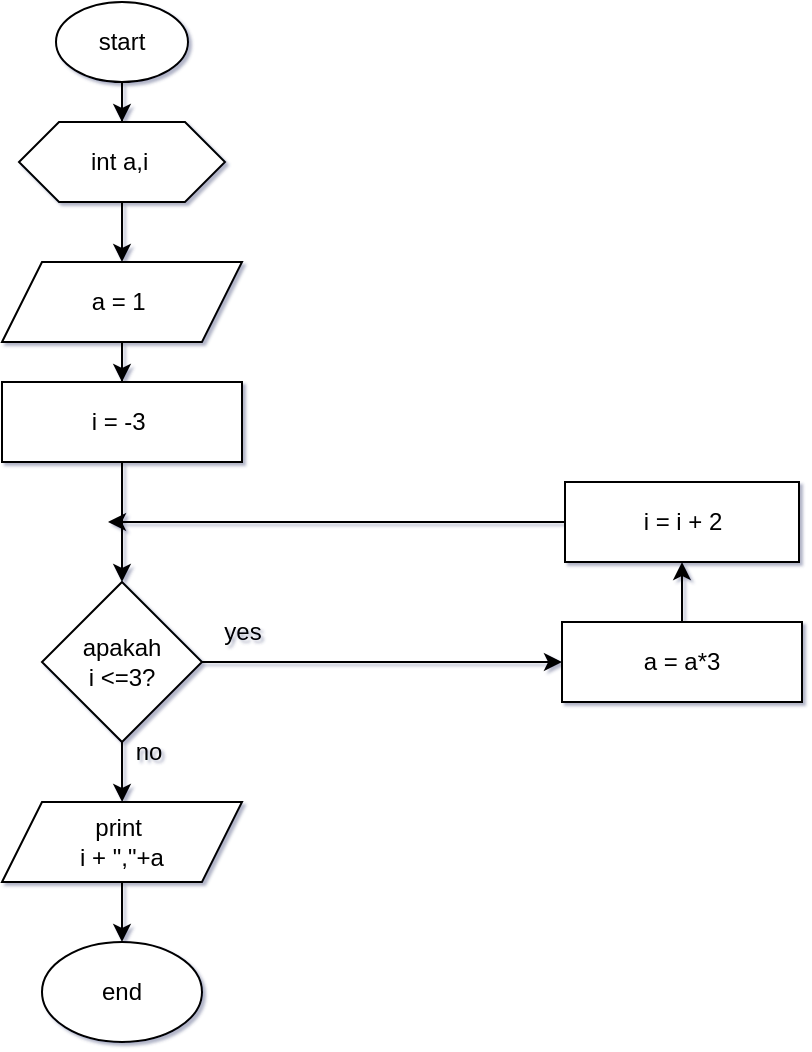 <mxfile version="24.7.17">
  <diagram name="Halaman-1" id="V98eiDH_QE4i7cMpUUpd">
    <mxGraphModel dx="1451" dy="560" grid="1" gridSize="10" guides="1" tooltips="1" connect="1" arrows="1" fold="1" page="1" pageScale="1" pageWidth="827" pageHeight="1169" math="0" shadow="1">
      <root>
        <mxCell id="0" />
        <mxCell id="1" parent="0" />
        <mxCell id="2AFQ3nG_j6s1H5_SHPaX-9" value="" style="edgeStyle=orthogonalEdgeStyle;rounded=0;orthogonalLoop=1;jettySize=auto;html=1;shadow=0;" edge="1" parent="1" source="2AFQ3nG_j6s1H5_SHPaX-1" target="2AFQ3nG_j6s1H5_SHPaX-8">
          <mxGeometry relative="1" as="geometry" />
        </mxCell>
        <mxCell id="2AFQ3nG_j6s1H5_SHPaX-1" value="start" style="ellipse;whiteSpace=wrap;html=1;shadow=0;" vertex="1" parent="1">
          <mxGeometry x="414" y="30" width="66" height="40" as="geometry" />
        </mxCell>
        <mxCell id="2AFQ3nG_j6s1H5_SHPaX-11" value="" style="edgeStyle=orthogonalEdgeStyle;rounded=0;orthogonalLoop=1;jettySize=auto;html=1;shadow=0;" edge="1" parent="1" source="2AFQ3nG_j6s1H5_SHPaX-8" target="2AFQ3nG_j6s1H5_SHPaX-10">
          <mxGeometry relative="1" as="geometry" />
        </mxCell>
        <mxCell id="2AFQ3nG_j6s1H5_SHPaX-8" value="int a,i&amp;nbsp;" style="shape=hexagon;perimeter=hexagonPerimeter2;whiteSpace=wrap;html=1;fixedSize=1;shadow=0;" vertex="1" parent="1">
          <mxGeometry x="395.5" y="90" width="103" height="40" as="geometry" />
        </mxCell>
        <mxCell id="2AFQ3nG_j6s1H5_SHPaX-13" value="" style="edgeStyle=orthogonalEdgeStyle;rounded=0;orthogonalLoop=1;jettySize=auto;html=1;shadow=0;" edge="1" parent="1" source="2AFQ3nG_j6s1H5_SHPaX-10" target="2AFQ3nG_j6s1H5_SHPaX-12">
          <mxGeometry relative="1" as="geometry" />
        </mxCell>
        <mxCell id="2AFQ3nG_j6s1H5_SHPaX-10" value="a = 1&amp;nbsp;" style="shape=parallelogram;perimeter=parallelogramPerimeter;whiteSpace=wrap;html=1;fixedSize=1;shadow=0;" vertex="1" parent="1">
          <mxGeometry x="387" y="160" width="120" height="40" as="geometry" />
        </mxCell>
        <mxCell id="2AFQ3nG_j6s1H5_SHPaX-15" value="" style="edgeStyle=orthogonalEdgeStyle;rounded=0;orthogonalLoop=1;jettySize=auto;html=1;shadow=0;" edge="1" parent="1" source="2AFQ3nG_j6s1H5_SHPaX-12" target="2AFQ3nG_j6s1H5_SHPaX-14">
          <mxGeometry relative="1" as="geometry" />
        </mxCell>
        <mxCell id="2AFQ3nG_j6s1H5_SHPaX-12" value="i = -3&amp;nbsp;" style="whiteSpace=wrap;html=1;shadow=0;" vertex="1" parent="1">
          <mxGeometry x="387" y="220" width="120" height="40" as="geometry" />
        </mxCell>
        <mxCell id="2AFQ3nG_j6s1H5_SHPaX-17" value="" style="edgeStyle=orthogonalEdgeStyle;rounded=0;orthogonalLoop=1;jettySize=auto;html=1;shadow=0;" edge="1" parent="1" source="2AFQ3nG_j6s1H5_SHPaX-14">
          <mxGeometry relative="1" as="geometry">
            <mxPoint x="447.067" y="430" as="targetPoint" />
          </mxGeometry>
        </mxCell>
        <mxCell id="2AFQ3nG_j6s1H5_SHPaX-26" value="" style="edgeStyle=orthogonalEdgeStyle;rounded=0;orthogonalLoop=1;jettySize=auto;html=1;shadow=0;" edge="1" parent="1" source="2AFQ3nG_j6s1H5_SHPaX-14" target="2AFQ3nG_j6s1H5_SHPaX-25">
          <mxGeometry relative="1" as="geometry" />
        </mxCell>
        <mxCell id="2AFQ3nG_j6s1H5_SHPaX-14" value="apakah&lt;div&gt;&amp;nbsp;i &amp;lt;=3?&amp;nbsp;&lt;/div&gt;" style="rhombus;whiteSpace=wrap;html=1;shadow=0;" vertex="1" parent="1">
          <mxGeometry x="407" y="320" width="80" height="80" as="geometry" />
        </mxCell>
        <mxCell id="2AFQ3nG_j6s1H5_SHPaX-24" value="" style="edgeStyle=orthogonalEdgeStyle;rounded=0;orthogonalLoop=1;jettySize=auto;html=1;shadow=0;" edge="1" parent="1" source="2AFQ3nG_j6s1H5_SHPaX-21" target="2AFQ3nG_j6s1H5_SHPaX-23">
          <mxGeometry relative="1" as="geometry" />
        </mxCell>
        <mxCell id="2AFQ3nG_j6s1H5_SHPaX-21" value="print&amp;nbsp;&lt;div&gt;i + &quot;,&quot;+a&lt;/div&gt;" style="shape=parallelogram;perimeter=parallelogramPerimeter;whiteSpace=wrap;html=1;fixedSize=1;shadow=0;" vertex="1" parent="1">
          <mxGeometry x="387" y="430" width="120" height="40" as="geometry" />
        </mxCell>
        <mxCell id="2AFQ3nG_j6s1H5_SHPaX-23" value="end" style="ellipse;whiteSpace=wrap;html=1;shadow=0;" vertex="1" parent="1">
          <mxGeometry x="407" y="500" width="80" height="50" as="geometry" />
        </mxCell>
        <mxCell id="2AFQ3nG_j6s1H5_SHPaX-28" value="" style="edgeStyle=orthogonalEdgeStyle;rounded=0;orthogonalLoop=1;jettySize=auto;html=1;shadow=0;" edge="1" parent="1" source="2AFQ3nG_j6s1H5_SHPaX-25" target="2AFQ3nG_j6s1H5_SHPaX-27">
          <mxGeometry relative="1" as="geometry" />
        </mxCell>
        <mxCell id="2AFQ3nG_j6s1H5_SHPaX-25" value="a = a*3" style="whiteSpace=wrap;html=1;shadow=0;" vertex="1" parent="1">
          <mxGeometry x="667" y="340" width="120" height="40" as="geometry" />
        </mxCell>
        <mxCell id="2AFQ3nG_j6s1H5_SHPaX-29" style="edgeStyle=orthogonalEdgeStyle;rounded=0;orthogonalLoop=1;jettySize=auto;html=1;shadow=0;" edge="1" parent="1" source="2AFQ3nG_j6s1H5_SHPaX-27">
          <mxGeometry relative="1" as="geometry">
            <mxPoint x="440" y="290" as="targetPoint" />
          </mxGeometry>
        </mxCell>
        <mxCell id="2AFQ3nG_j6s1H5_SHPaX-27" value="i = i + 2" style="whiteSpace=wrap;html=1;shadow=0;" vertex="1" parent="1">
          <mxGeometry x="668.5" y="270" width="117" height="40" as="geometry" />
        </mxCell>
        <mxCell id="2AFQ3nG_j6s1H5_SHPaX-30" value="yes" style="text;html=1;align=center;verticalAlign=middle;resizable=0;points=[];autosize=1;strokeColor=none;fillColor=none;shadow=0;" vertex="1" parent="1">
          <mxGeometry x="487" y="330" width="40" height="30" as="geometry" />
        </mxCell>
        <mxCell id="2AFQ3nG_j6s1H5_SHPaX-31" value="no" style="text;html=1;align=center;verticalAlign=middle;resizable=0;points=[];autosize=1;strokeColor=none;fillColor=none;shadow=0;" vertex="1" parent="1">
          <mxGeometry x="440" y="390" width="40" height="30" as="geometry" />
        </mxCell>
      </root>
    </mxGraphModel>
  </diagram>
</mxfile>
